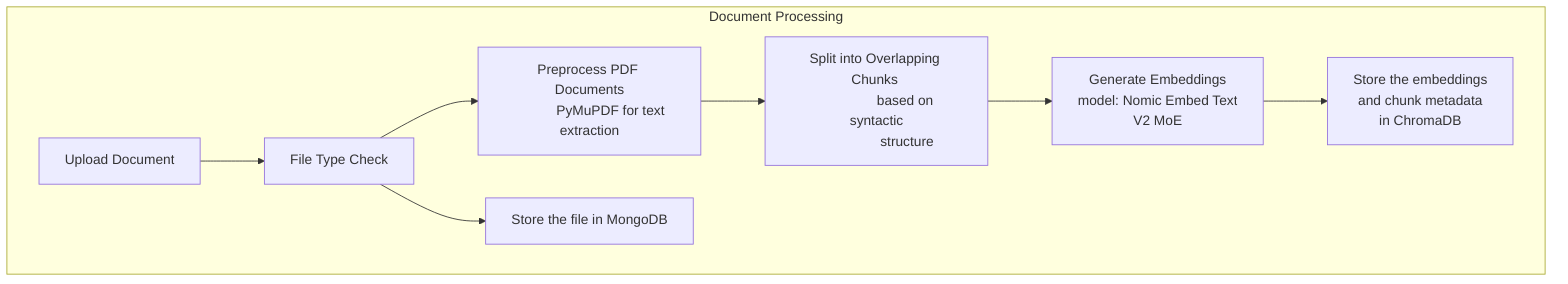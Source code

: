 flowchart TD
    %% Document Processing Flow
    subgraph Document Processing
        S[Upload Document] --> T[File Type Check]

        T --> V[Preprocess PDF Documents
            PyMuPDF for text extraction ]
        V --> W[Split into Overlapping Chunks 
                based on syntactic
                structure]
        W --> X[Generate Embeddings
                 model: Nomic Embed Text
                  V2 MoE
                    ]
        X --> Y[Store the embeddings 
                and chunk metadata
                in ChromaDB]
       
        T --> U[Store the file in MongoDB]
    
    end